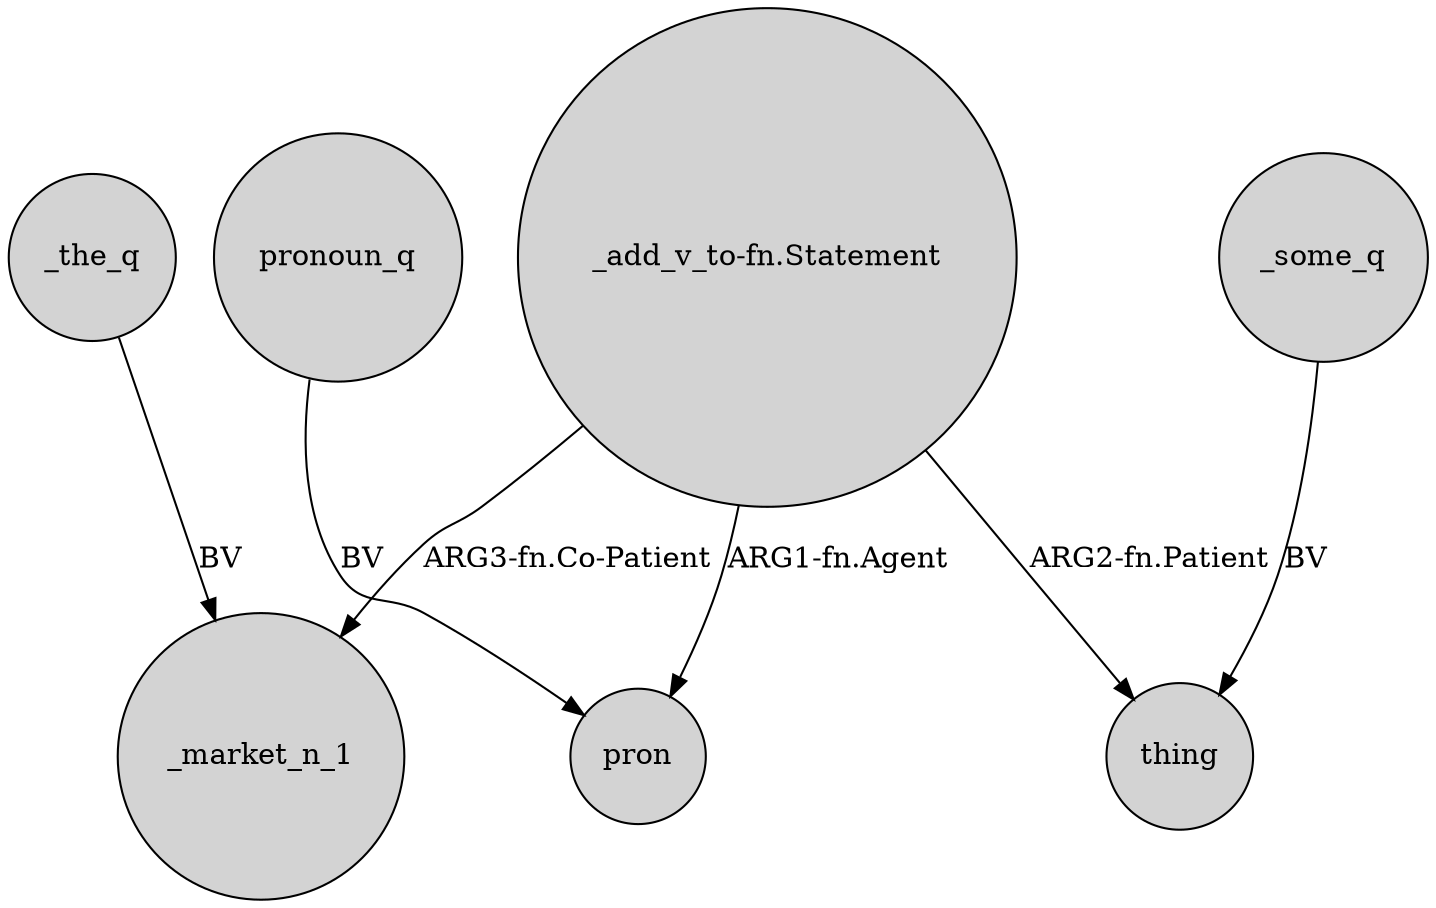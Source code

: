 digraph {
	node [shape=circle style=filled]
	"_add_v_to-fn.Statement" -> _market_n_1 [label="ARG3-fn.Co-Patient"]
	"_add_v_to-fn.Statement" -> thing [label="ARG2-fn.Patient"]
	"_add_v_to-fn.Statement" -> pron [label="ARG1-fn.Agent"]
	_some_q -> thing [label=BV]
	_the_q -> _market_n_1 [label=BV]
	pronoun_q -> pron [label=BV]
}
